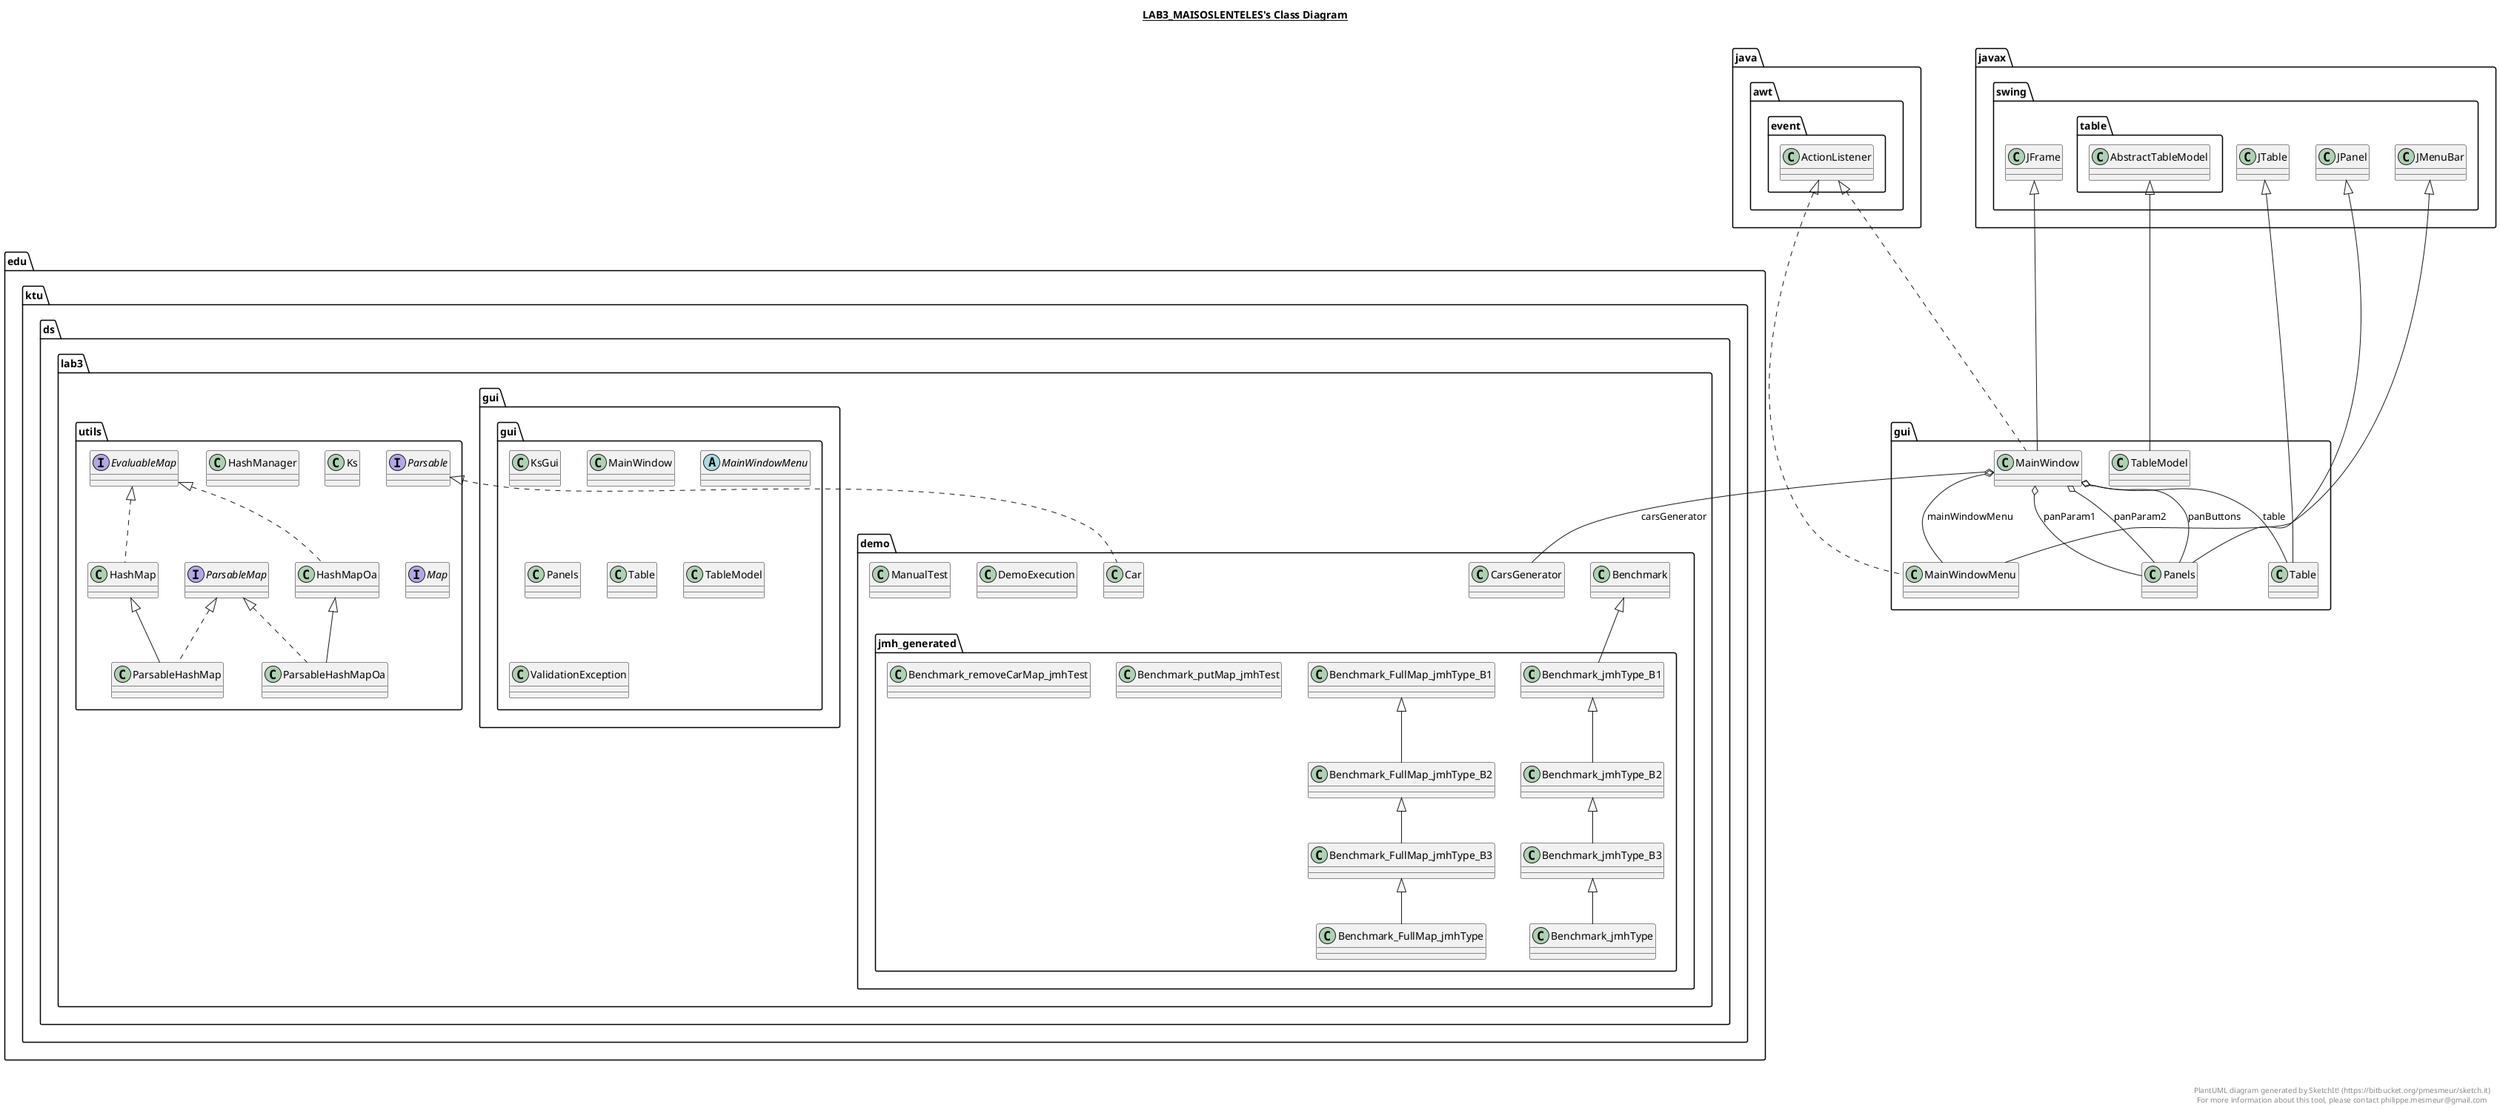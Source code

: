 @startuml

title __LAB3_MAISOSLENTELES's Class Diagram__\n

  namespace edu.ktu.ds.lab3.demo {
    class edu.ktu.ds.lab3.demo.Benchmark {
    }
  }
  

  namespace edu.ktu.ds.lab3.demo {
    class edu.ktu.ds.lab3.demo.Car {
    }
  }
  

  namespace edu.ktu.ds.lab3.demo {
    class edu.ktu.ds.lab3.demo.CarsGenerator {
    }
  }
  

  namespace edu.ktu.ds.lab3.demo {
    class edu.ktu.ds.lab3.demo.DemoExecution {
    }
  }
  

  namespace edu.ktu.ds.lab3.demo {
    class edu.ktu.ds.lab3.demo.ManualTest {
    }
  }
  

  namespace edu.ktu.ds.lab3.demo {
    namespace jmh_generated {
      class edu.ktu.ds.lab3.demo.jmh_generated.Benchmark_FullMap_jmhType {
      }
    }
  }
  

  namespace edu.ktu.ds.lab3.demo {
    namespace jmh_generated {
      class edu.ktu.ds.lab3.demo.jmh_generated.Benchmark_FullMap_jmhType_B1 {
      }
    }
  }
  

  namespace edu.ktu.ds.lab3.demo {
    namespace jmh_generated {
      class edu.ktu.ds.lab3.demo.jmh_generated.Benchmark_FullMap_jmhType_B2 {
      }
    }
  }
  

  namespace edu.ktu.ds.lab3.demo {
    namespace jmh_generated {
      class edu.ktu.ds.lab3.demo.jmh_generated.Benchmark_FullMap_jmhType_B3 {
      }
    }
  }
  

  namespace edu.ktu.ds.lab3.demo {
    namespace jmh_generated {
      class edu.ktu.ds.lab3.demo.jmh_generated.Benchmark_jmhType {
      }
    }
  }
  

  namespace edu.ktu.ds.lab3.demo {
    namespace jmh_generated {
      class edu.ktu.ds.lab3.demo.jmh_generated.Benchmark_jmhType_B1 {
      }
    }
  }
  

  namespace edu.ktu.ds.lab3.demo {
    namespace jmh_generated {
      class edu.ktu.ds.lab3.demo.jmh_generated.Benchmark_jmhType_B2 {
      }
    }
  }
  

  namespace edu.ktu.ds.lab3.demo {
    namespace jmh_generated {
      class edu.ktu.ds.lab3.demo.jmh_generated.Benchmark_jmhType_B3 {
      }
    }
  }
  

  namespace edu.ktu.ds.lab3.demo {
    namespace jmh_generated {
      class edu.ktu.ds.lab3.demo.jmh_generated.Benchmark_putMap_jmhTest {
      }
    }
  }
  

  namespace edu.ktu.ds.lab3.demo {
    namespace jmh_generated {
      class edu.ktu.ds.lab3.demo.jmh_generated.Benchmark_removeCarMap_jmhTest {
      }
    }
  }
  

  namespace edu.ktu.ds.lab3.gui {
    class gui.KsGui {
    }
  }
  

  namespace edu.ktu.ds.lab3.gui {
    class gui.MainWindow {
    }
  }
  

  namespace edu.ktu.ds.lab3.gui {
    abstract class gui.MainWindowMenu {
    }
  }
  

  namespace edu.ktu.ds.lab3.gui {
    class gui.Panels {
    }
  }
  

  namespace edu.ktu.ds.lab3.gui {
    class gui.Table {
    }
  }
  

  namespace edu.ktu.ds.lab3.gui {
    class gui.TableModel {
    }
  }
  

  namespace edu.ktu.ds.lab3.gui {
    class gui.ValidationException {
    }
  }
  

  namespace edu.ktu.ds.lab3.utils {
    interface edu.ktu.ds.lab3.utils.EvaluableMap {
    }
  }
  

  namespace edu.ktu.ds.lab3.utils {
    class edu.ktu.ds.lab3.utils.HashManager {
    }
  }
  

  namespace edu.ktu.ds.lab3.utils {
    class edu.ktu.ds.lab3.utils.HashMap {
    }
  }
  

  namespace edu.ktu.ds.lab3.utils {
    class edu.ktu.ds.lab3.utils.HashMapOa {
    }
  }
  

  namespace edu.ktu.ds.lab3.utils {
    class edu.ktu.ds.lab3.utils.Ks {
    }
  }
  

  namespace edu.ktu.ds.lab3.utils {
    interface edu.ktu.ds.lab3.utils.Map {
    }
  }
  

  namespace edu.ktu.ds.lab3.utils {
    interface edu.ktu.ds.lab3.utils.Parsable {
    }
  }
  

  namespace edu.ktu.ds.lab3.utils {
    class edu.ktu.ds.lab3.utils.ParsableHashMap {
    }
  }
  

  namespace edu.ktu.ds.lab3.utils {
    class edu.ktu.ds.lab3.utils.ParsableHashMapOa {
    }
  }
  

  namespace edu.ktu.ds.lab3.utils {
    interface edu.ktu.ds.lab3.utils.ParsableMap {
    }
  }
  

  edu.ktu.ds.lab3.demo.Car .up.|> edu.ktu.ds.lab3.utils.Parsable
  edu.ktu.ds.lab3.demo.jmh_generated.Benchmark_FullMap_jmhType -up-|> edu.ktu.ds.lab3.demo.jmh_generated.Benchmark_FullMap_jmhType_B3
  edu.ktu.ds.lab3.demo.jmh_generated.Benchmark_FullMap_jmhType_B1 -up-|> edu.ktu.ds.lab3.demo.Benchmark.FullMap
  edu.ktu.ds.lab3.demo.jmh_generated.Benchmark_FullMap_jmhType_B2 -up-|> edu.ktu.ds.lab3.demo.jmh_generated.Benchmark_FullMap_jmhType_B1
  edu.ktu.ds.lab3.demo.jmh_generated.Benchmark_FullMap_jmhType_B3 -up-|> edu.ktu.ds.lab3.demo.jmh_generated.Benchmark_FullMap_jmhType_B2
  edu.ktu.ds.lab3.demo.jmh_generated.Benchmark_jmhType -up-|> edu.ktu.ds.lab3.demo.jmh_generated.Benchmark_jmhType_B3
  edu.ktu.ds.lab3.demo.jmh_generated.Benchmark_jmhType_B1 -up-|> edu.ktu.ds.lab3.demo.Benchmark
  edu.ktu.ds.lab3.demo.jmh_generated.Benchmark_jmhType_B2 -up-|> edu.ktu.ds.lab3.demo.jmh_generated.Benchmark_jmhType_B1
  edu.ktu.ds.lab3.demo.jmh_generated.Benchmark_jmhType_B3 -up-|> edu.ktu.ds.lab3.demo.jmh_generated.Benchmark_jmhType_B2
  gui.MainWindow .up.|> java.awt.event.ActionListener
  gui.MainWindow -up-|> javax.swing.JFrame
  gui.MainWindow o-- edu.ktu.ds.lab3.demo.CarsGenerator : carsGenerator
  gui.MainWindow o-- edu.ktu.ds.lab3.utils.HashManager.HashType : ht
  gui.MainWindow o-- gui.MainWindowMenu : mainWindowMenu
  gui.MainWindow o-- gui.Panels : panButtons
  gui.MainWindow o-- gui.Panels : panParam1
  gui.MainWindow o-- gui.Panels : panParam2
  gui.MainWindow o-- gui.Table : table
  gui.MainWindowMenu .up.|> java.awt.event.ActionListener
  gui.MainWindowMenu -up-|> javax.swing.JMenuBar
  gui.Panels -up-|> javax.swing.JPanel
  gui.Table -up-|> javax.swing.JTable
  gui.TableModel -up-|> javax.swing.table.AbstractTableModel
  edu.ktu.ds.lab3.utils.HashMap .up.|> edu.ktu.ds.lab3.utils.EvaluableMap
  edu.ktu.ds.lab3.utils.HashMap o-- edu.ktu.ds.lab3.utils.HashManager.HashType : ht
  edu.ktu.ds.lab3.utils.HashMapOa .up.|> edu.ktu.ds.lab3.utils.EvaluableMap
  edu.ktu.ds.lab3.utils.HashMapOa o-- edu.ktu.ds.lab3.utils.HashManager.HashType : ht
  edu.ktu.ds.lab3.utils.HashMapOa o-- edu.ktu.ds.lab3.utils.HashMapOa.OpenAddressingType : oaType
  edu.ktu.ds.lab3.utils.ParsableHashMap .up.|> edu.ktu.ds.lab3.utils.ParsableMap
  edu.ktu.ds.lab3.utils.ParsableHashMap -up-|> edu.ktu.ds.lab3.utils.HashMap
  edu.ktu.ds.lab3.utils.ParsableHashMapOa .up.|> edu.ktu.ds.lab3.utils.ParsableMap
  edu.ktu.ds.lab3.utils.ParsableHashMapOa -up-|> edu.ktu.ds.lab3.utils.HashMapOa


right footer


PlantUML diagram generated by SketchIt! (https://bitbucket.org/pmesmeur/sketch.it)
For more information about this tool, please contact philippe.mesmeur@gmail.com
endfooter

@enduml
